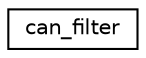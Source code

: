 digraph "Graphical Class Hierarchy"
{
 // LATEX_PDF_SIZE
  edge [fontname="Helvetica",fontsize="10",labelfontname="Helvetica",labelfontsize="10"];
  node [fontname="Helvetica",fontsize="10",shape=record];
  rankdir="LR";
  Node0 [label="can_filter",height=0.2,width=0.4,color="black", fillcolor="white", style="filled",URL="$structcan__filter.html",tooltip="Controller Area Network filter."];
}
